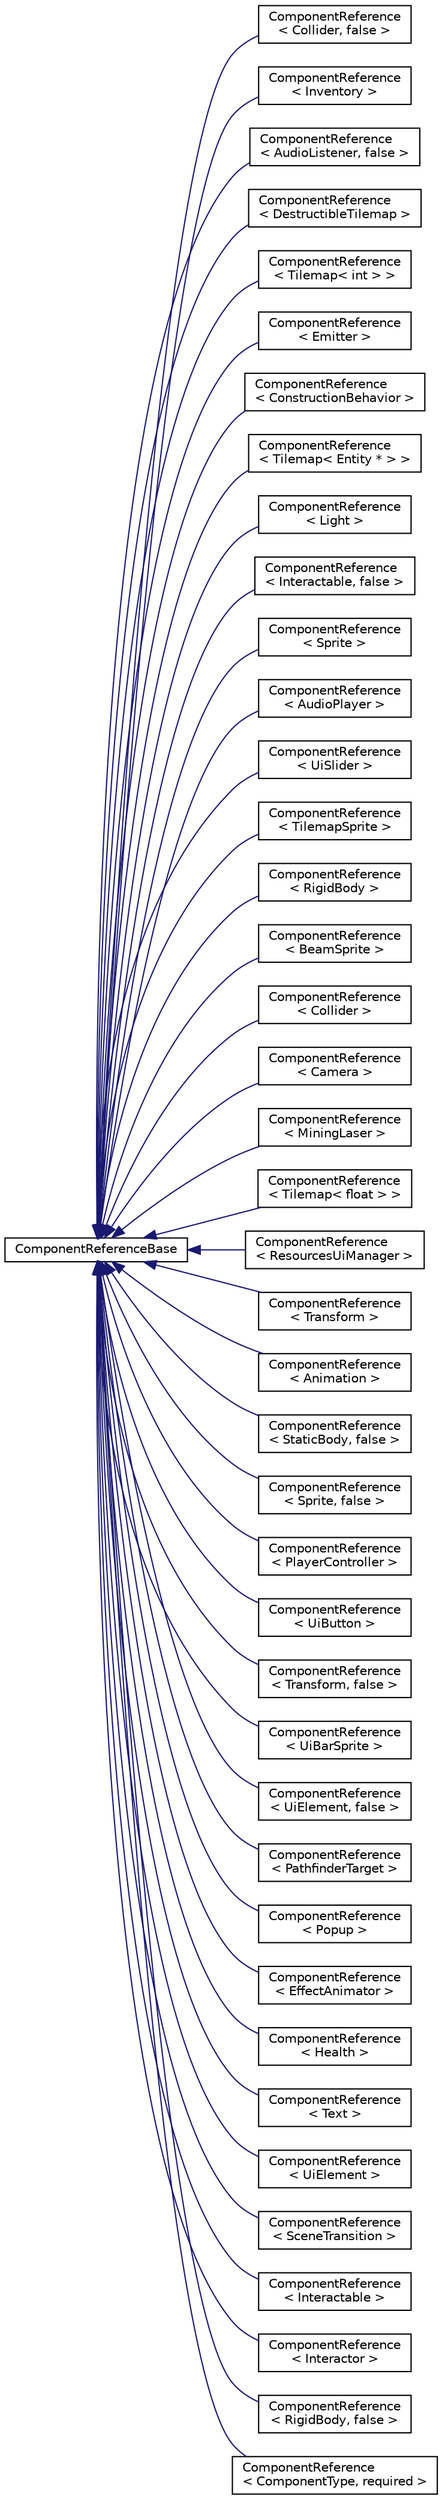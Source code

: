 digraph "Graphical Class Hierarchy"
{
 // LATEX_PDF_SIZE
  edge [fontname="Helvetica",fontsize="10",labelfontname="Helvetica",labelfontsize="10"];
  node [fontname="Helvetica",fontsize="10",shape=record];
  rankdir="LR";
  Node0 [label="ComponentReferenceBase",height=0.2,width=0.4,color="black", fillcolor="white", style="filled",URL="$db/d86/classComponentReferenceBase.html",tooltip="abstract base class for templatized ComponentReferences"];
  Node0 -> Node1 [dir="back",color="midnightblue",fontsize="10",style="solid",fontname="Helvetica"];
  Node1 [label="ComponentReference\l\< Collider, false \>",height=0.2,width=0.4,color="black", fillcolor="white", style="filled",URL="$df/d02/classComponentReference.html",tooltip=" "];
  Node0 -> Node2 [dir="back",color="midnightblue",fontsize="10",style="solid",fontname="Helvetica"];
  Node2 [label="ComponentReference\l\< Inventory \>",height=0.2,width=0.4,color="black", fillcolor="white", style="filled",URL="$df/d02/classComponentReference.html",tooltip=" "];
  Node0 -> Node3 [dir="back",color="midnightblue",fontsize="10",style="solid",fontname="Helvetica"];
  Node3 [label="ComponentReference\l\< AudioListener, false \>",height=0.2,width=0.4,color="black", fillcolor="white", style="filled",URL="$df/d02/classComponentReference.html",tooltip=" "];
  Node0 -> Node4 [dir="back",color="midnightblue",fontsize="10",style="solid",fontname="Helvetica"];
  Node4 [label="ComponentReference\l\< DestructibleTilemap \>",height=0.2,width=0.4,color="black", fillcolor="white", style="filled",URL="$df/d02/classComponentReference.html",tooltip=" "];
  Node0 -> Node5 [dir="back",color="midnightblue",fontsize="10",style="solid",fontname="Helvetica"];
  Node5 [label="ComponentReference\l\< Tilemap\< int \> \>",height=0.2,width=0.4,color="black", fillcolor="white", style="filled",URL="$df/d02/classComponentReference.html",tooltip=" "];
  Node0 -> Node6 [dir="back",color="midnightblue",fontsize="10",style="solid",fontname="Helvetica"];
  Node6 [label="ComponentReference\l\< Emitter \>",height=0.2,width=0.4,color="black", fillcolor="white", style="filled",URL="$df/d02/classComponentReference.html",tooltip=" "];
  Node0 -> Node7 [dir="back",color="midnightblue",fontsize="10",style="solid",fontname="Helvetica"];
  Node7 [label="ComponentReference\l\< ConstructionBehavior \>",height=0.2,width=0.4,color="black", fillcolor="white", style="filled",URL="$df/d02/classComponentReference.html",tooltip=" "];
  Node0 -> Node8 [dir="back",color="midnightblue",fontsize="10",style="solid",fontname="Helvetica"];
  Node8 [label="ComponentReference\l\< Tilemap\< Entity * \> \>",height=0.2,width=0.4,color="black", fillcolor="white", style="filled",URL="$df/d02/classComponentReference.html",tooltip=" "];
  Node0 -> Node9 [dir="back",color="midnightblue",fontsize="10",style="solid",fontname="Helvetica"];
  Node9 [label="ComponentReference\l\< Light \>",height=0.2,width=0.4,color="black", fillcolor="white", style="filled",URL="$df/d02/classComponentReference.html",tooltip=" "];
  Node0 -> Node10 [dir="back",color="midnightblue",fontsize="10",style="solid",fontname="Helvetica"];
  Node10 [label="ComponentReference\l\< Interactable, false \>",height=0.2,width=0.4,color="black", fillcolor="white", style="filled",URL="$df/d02/classComponentReference.html",tooltip=" "];
  Node0 -> Node11 [dir="back",color="midnightblue",fontsize="10",style="solid",fontname="Helvetica"];
  Node11 [label="ComponentReference\l\< Sprite \>",height=0.2,width=0.4,color="black", fillcolor="white", style="filled",URL="$df/d02/classComponentReference.html",tooltip=" "];
  Node0 -> Node12 [dir="back",color="midnightblue",fontsize="10",style="solid",fontname="Helvetica"];
  Node12 [label="ComponentReference\l\< AudioPlayer \>",height=0.2,width=0.4,color="black", fillcolor="white", style="filled",URL="$df/d02/classComponentReference.html",tooltip=" "];
  Node0 -> Node13 [dir="back",color="midnightblue",fontsize="10",style="solid",fontname="Helvetica"];
  Node13 [label="ComponentReference\l\< UiSlider \>",height=0.2,width=0.4,color="black", fillcolor="white", style="filled",URL="$df/d02/classComponentReference.html",tooltip=" "];
  Node0 -> Node14 [dir="back",color="midnightblue",fontsize="10",style="solid",fontname="Helvetica"];
  Node14 [label="ComponentReference\l\< TilemapSprite \>",height=0.2,width=0.4,color="black", fillcolor="white", style="filled",URL="$df/d02/classComponentReference.html",tooltip=" "];
  Node0 -> Node15 [dir="back",color="midnightblue",fontsize="10",style="solid",fontname="Helvetica"];
  Node15 [label="ComponentReference\l\< RigidBody \>",height=0.2,width=0.4,color="black", fillcolor="white", style="filled",URL="$df/d02/classComponentReference.html",tooltip=" "];
  Node0 -> Node16 [dir="back",color="midnightblue",fontsize="10",style="solid",fontname="Helvetica"];
  Node16 [label="ComponentReference\l\< BeamSprite \>",height=0.2,width=0.4,color="black", fillcolor="white", style="filled",URL="$df/d02/classComponentReference.html",tooltip=" "];
  Node0 -> Node17 [dir="back",color="midnightblue",fontsize="10",style="solid",fontname="Helvetica"];
  Node17 [label="ComponentReference\l\< Collider \>",height=0.2,width=0.4,color="black", fillcolor="white", style="filled",URL="$df/d02/classComponentReference.html",tooltip=" "];
  Node0 -> Node18 [dir="back",color="midnightblue",fontsize="10",style="solid",fontname="Helvetica"];
  Node18 [label="ComponentReference\l\< Camera \>",height=0.2,width=0.4,color="black", fillcolor="white", style="filled",URL="$df/d02/classComponentReference.html",tooltip=" "];
  Node0 -> Node19 [dir="back",color="midnightblue",fontsize="10",style="solid",fontname="Helvetica"];
  Node19 [label="ComponentReference\l\< MiningLaser \>",height=0.2,width=0.4,color="black", fillcolor="white", style="filled",URL="$df/d02/classComponentReference.html",tooltip=" "];
  Node0 -> Node20 [dir="back",color="midnightblue",fontsize="10",style="solid",fontname="Helvetica"];
  Node20 [label="ComponentReference\l\< Tilemap\< float \> \>",height=0.2,width=0.4,color="black", fillcolor="white", style="filled",URL="$df/d02/classComponentReference.html",tooltip=" "];
  Node0 -> Node21 [dir="back",color="midnightblue",fontsize="10",style="solid",fontname="Helvetica"];
  Node21 [label="ComponentReference\l\< ResourcesUiManager \>",height=0.2,width=0.4,color="black", fillcolor="white", style="filled",URL="$df/d02/classComponentReference.html",tooltip=" "];
  Node0 -> Node22 [dir="back",color="midnightblue",fontsize="10",style="solid",fontname="Helvetica"];
  Node22 [label="ComponentReference\l\< Transform \>",height=0.2,width=0.4,color="black", fillcolor="white", style="filled",URL="$df/d02/classComponentReference.html",tooltip=" "];
  Node0 -> Node23 [dir="back",color="midnightblue",fontsize="10",style="solid",fontname="Helvetica"];
  Node23 [label="ComponentReference\l\< Animation \>",height=0.2,width=0.4,color="black", fillcolor="white", style="filled",URL="$df/d02/classComponentReference.html",tooltip=" "];
  Node0 -> Node24 [dir="back",color="midnightblue",fontsize="10",style="solid",fontname="Helvetica"];
  Node24 [label="ComponentReference\l\< StaticBody, false \>",height=0.2,width=0.4,color="black", fillcolor="white", style="filled",URL="$df/d02/classComponentReference.html",tooltip=" "];
  Node0 -> Node25 [dir="back",color="midnightblue",fontsize="10",style="solid",fontname="Helvetica"];
  Node25 [label="ComponentReference\l\< Sprite, false \>",height=0.2,width=0.4,color="black", fillcolor="white", style="filled",URL="$df/d02/classComponentReference.html",tooltip=" "];
  Node0 -> Node26 [dir="back",color="midnightblue",fontsize="10",style="solid",fontname="Helvetica"];
  Node26 [label="ComponentReference\l\< PlayerController \>",height=0.2,width=0.4,color="black", fillcolor="white", style="filled",URL="$df/d02/classComponentReference.html",tooltip=" "];
  Node0 -> Node27 [dir="back",color="midnightblue",fontsize="10",style="solid",fontname="Helvetica"];
  Node27 [label="ComponentReference\l\< UiButton \>",height=0.2,width=0.4,color="black", fillcolor="white", style="filled",URL="$df/d02/classComponentReference.html",tooltip=" "];
  Node0 -> Node28 [dir="back",color="midnightblue",fontsize="10",style="solid",fontname="Helvetica"];
  Node28 [label="ComponentReference\l\< Transform, false \>",height=0.2,width=0.4,color="black", fillcolor="white", style="filled",URL="$df/d02/classComponentReference.html",tooltip=" "];
  Node0 -> Node29 [dir="back",color="midnightblue",fontsize="10",style="solid",fontname="Helvetica"];
  Node29 [label="ComponentReference\l\< UiBarSprite \>",height=0.2,width=0.4,color="black", fillcolor="white", style="filled",URL="$df/d02/classComponentReference.html",tooltip=" "];
  Node0 -> Node30 [dir="back",color="midnightblue",fontsize="10",style="solid",fontname="Helvetica"];
  Node30 [label="ComponentReference\l\< UiElement, false \>",height=0.2,width=0.4,color="black", fillcolor="white", style="filled",URL="$df/d02/classComponentReference.html",tooltip=" "];
  Node0 -> Node31 [dir="back",color="midnightblue",fontsize="10",style="solid",fontname="Helvetica"];
  Node31 [label="ComponentReference\l\< PathfinderTarget \>",height=0.2,width=0.4,color="black", fillcolor="white", style="filled",URL="$df/d02/classComponentReference.html",tooltip=" "];
  Node0 -> Node32 [dir="back",color="midnightblue",fontsize="10",style="solid",fontname="Helvetica"];
  Node32 [label="ComponentReference\l\< Popup \>",height=0.2,width=0.4,color="black", fillcolor="white", style="filled",URL="$df/d02/classComponentReference.html",tooltip=" "];
  Node0 -> Node33 [dir="back",color="midnightblue",fontsize="10",style="solid",fontname="Helvetica"];
  Node33 [label="ComponentReference\l\< EffectAnimator \>",height=0.2,width=0.4,color="black", fillcolor="white", style="filled",URL="$df/d02/classComponentReference.html",tooltip=" "];
  Node0 -> Node34 [dir="back",color="midnightblue",fontsize="10",style="solid",fontname="Helvetica"];
  Node34 [label="ComponentReference\l\< Health \>",height=0.2,width=0.4,color="black", fillcolor="white", style="filled",URL="$df/d02/classComponentReference.html",tooltip=" "];
  Node0 -> Node35 [dir="back",color="midnightblue",fontsize="10",style="solid",fontname="Helvetica"];
  Node35 [label="ComponentReference\l\< Text \>",height=0.2,width=0.4,color="black", fillcolor="white", style="filled",URL="$df/d02/classComponentReference.html",tooltip=" "];
  Node0 -> Node36 [dir="back",color="midnightblue",fontsize="10",style="solid",fontname="Helvetica"];
  Node36 [label="ComponentReference\l\< UiElement \>",height=0.2,width=0.4,color="black", fillcolor="white", style="filled",URL="$df/d02/classComponentReference.html",tooltip=" "];
  Node0 -> Node37 [dir="back",color="midnightblue",fontsize="10",style="solid",fontname="Helvetica"];
  Node37 [label="ComponentReference\l\< SceneTransition \>",height=0.2,width=0.4,color="black", fillcolor="white", style="filled",URL="$df/d02/classComponentReference.html",tooltip=" "];
  Node0 -> Node38 [dir="back",color="midnightblue",fontsize="10",style="solid",fontname="Helvetica"];
  Node38 [label="ComponentReference\l\< Interactable \>",height=0.2,width=0.4,color="black", fillcolor="white", style="filled",URL="$df/d02/classComponentReference.html",tooltip=" "];
  Node0 -> Node39 [dir="back",color="midnightblue",fontsize="10",style="solid",fontname="Helvetica"];
  Node39 [label="ComponentReference\l\< Interactor \>",height=0.2,width=0.4,color="black", fillcolor="white", style="filled",URL="$df/d02/classComponentReference.html",tooltip=" "];
  Node0 -> Node40 [dir="back",color="midnightblue",fontsize="10",style="solid",fontname="Helvetica"];
  Node40 [label="ComponentReference\l\< RigidBody, false \>",height=0.2,width=0.4,color="black", fillcolor="white", style="filled",URL="$df/d02/classComponentReference.html",tooltip=" "];
  Node0 -> Node41 [dir="back",color="midnightblue",fontsize="10",style="solid",fontname="Helvetica"];
  Node41 [label="ComponentReference\l\< ComponentType, required \>",height=0.2,width=0.4,color="black", fillcolor="white", style="filled",URL="$df/d02/classComponentReference.html",tooltip="a reference to a component in the scene"];
}
